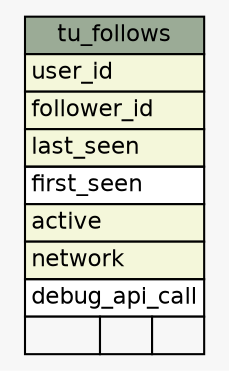 // dot 2.26.3 on Linux 3.0.0-1-amd64
// SchemaSpy rev 590
digraph "tu_follows" {
  graph [
    rankdir="RL"
    bgcolor="#f7f7f7"
    nodesep="0.18"
    ranksep="0.46"
    fontname="Helvetica"
    fontsize="11"
  ];
  node [
    fontname="Helvetica"
    fontsize="11"
    shape="plaintext"
  ];
  edge [
    arrowsize="0.8"
  ];
  "tu_follows" [
    label=<
    <TABLE BORDER="0" CELLBORDER="1" CELLSPACING="0" BGCOLOR="#ffffff">
      <TR><TD COLSPAN="3" BGCOLOR="#9bab96" ALIGN="CENTER">tu_follows</TD></TR>
      <TR><TD PORT="user_id" COLSPAN="3" BGCOLOR="#f4f7da" ALIGN="LEFT">user_id</TD></TR>
      <TR><TD PORT="follower_id" COLSPAN="3" BGCOLOR="#f4f7da" ALIGN="LEFT">follower_id</TD></TR>
      <TR><TD PORT="last_seen" COLSPAN="3" BGCOLOR="#f4f7da" ALIGN="LEFT">last_seen</TD></TR>
      <TR><TD PORT="first_seen" COLSPAN="3" ALIGN="LEFT">first_seen</TD></TR>
      <TR><TD PORT="active" COLSPAN="3" BGCOLOR="#f4f7da" ALIGN="LEFT">active</TD></TR>
      <TR><TD PORT="network" COLSPAN="3" BGCOLOR="#f4f7da" ALIGN="LEFT">network</TD></TR>
      <TR><TD PORT="debug_api_call" COLSPAN="3" ALIGN="LEFT">debug_api_call</TD></TR>
      <TR><TD ALIGN="LEFT" BGCOLOR="#f7f7f7">  </TD><TD ALIGN="RIGHT" BGCOLOR="#f7f7f7">  </TD><TD ALIGN="RIGHT" BGCOLOR="#f7f7f7">  </TD></TR>
    </TABLE>>
    URL="tables/tu_follows.html"
    tooltip="tu_follows"
  ];
}
